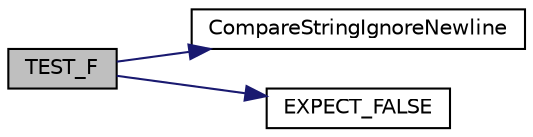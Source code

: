 digraph "TEST_F"
{
 // INTERACTIVE_SVG=YES
  edge [fontname="Helvetica",fontsize="10",labelfontname="Helvetica",labelfontsize="10"];
  node [fontname="Helvetica",fontsize="10",shape=record];
  rankdir="LR";
  Node10 [label="TEST_F",height=0.2,width=0.4,color="black", fillcolor="grey75", style="filled", fontcolor="black"];
  Node10 -> Node11 [color="midnightblue",fontsize="10",style="solid",fontname="Helvetica"];
  Node11 [label="CompareStringIgnoreNewline",height=0.2,width=0.4,color="black", fillcolor="white", style="filled",URL="$d4/dc5/_test_certificates_mbed_tls_8cpp.html#a871496e78da61169220062f348203b91"];
  Node10 -> Node12 [color="midnightblue",fontsize="10",style="solid",fontname="Helvetica"];
  Node12 [label="EXPECT_FALSE",height=0.2,width=0.4,color="black", fillcolor="white", style="filled",URL="$d6/def/_test_json_8cpp.html#ac7ef10ed7113236e5f3dfce13707224e"];
}
